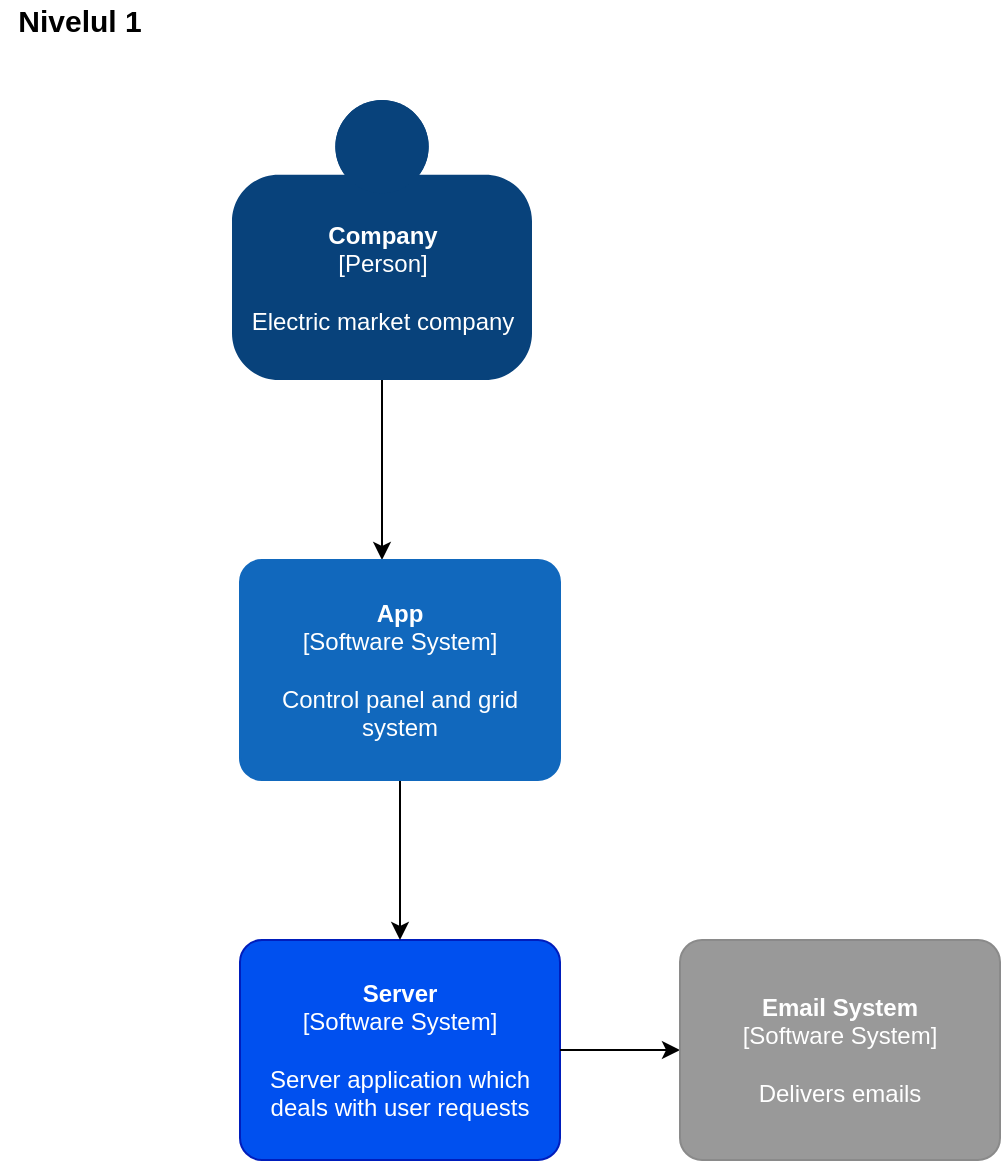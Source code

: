 <mxfile version="14.5.1" type="device"><diagram id="JpYm1OuUXYwhb3JUQeY-" name="Page-1"><mxGraphModel dx="1278" dy="1591" grid="1" gridSize="10" guides="1" tooltips="1" connect="1" arrows="1" fold="1" page="1" pageScale="1" pageWidth="850" pageHeight="1100" math="0" shadow="0"><root><mxCell id="0"/><mxCell id="1" parent="0"/><object placeholders="1" c4Name="Server" c4Type="Software System" c4Description="Server application which deals with user requests" label="&lt;b&gt;%c4Name%&lt;/b&gt;&lt;div&gt;[%c4Type%]&lt;/div&gt;&lt;br&gt;&lt;div&gt;%c4Description%&lt;/div&gt;" id="TX70eqTq5N3OEmbLwh3F-1"><mxCell style="rounded=1;whiteSpace=wrap;html=1;labelBackgroundColor=none;fillColor=#0050ef;fontColor=#ffffff;align=center;arcSize=10;strokeColor=#001DBC;metaEdit=1;metaData={&quot;c4Type&quot;:{&quot;editable&quot;:false}};points=[[0.25,0,0],[0.5,0,0],[0.75,0,0],[1,0.25,0],[1,0.5,0],[1,0.75,0],[0.75,1,0],[0.5,1,0],[0.25,1,0],[0,0.75,0],[0,0.5,0],[0,0.25,0]];" parent="1" vertex="1"><mxGeometry x="130" y="-170" width="160" height="110.0" as="geometry"/></mxCell></object><mxCell id="TX70eqTq5N3OEmbLwh3F-2" style="edgeStyle=orthogonalEdgeStyle;rounded=0;orthogonalLoop=1;jettySize=auto;html=1;entryX=0.5;entryY=0;entryDx=0;entryDy=0;entryPerimeter=0;fontSize=15;" parent="1" source="TX70eqTq5N3OEmbLwh3F-3" edge="1"><mxGeometry relative="1" as="geometry"><mxPoint x="201" y="-360" as="targetPoint"/></mxGeometry></mxCell><object placeholders="1" c4Name="Company" c4Type="Person" c4Description="Electric market company" label="&lt;b&gt;%c4Name%&lt;/b&gt;&lt;div&gt;[%c4Type%]&lt;/div&gt;&lt;br&gt;&lt;div&gt;%c4Description%&lt;/div&gt;" id="TX70eqTq5N3OEmbLwh3F-3"><mxCell style="html=1;dashed=0;whitespace=wrap;fillColor=#08427b;strokeColor=none;fontColor=#ffffff;shape=mxgraph.c4.person;align=center;metaEdit=1;points=[[0.5,0,0],[1,0.5,0],[1,0.75,0],[0.75,1,0],[0.5,1,0],[0.25,1,0],[0,0.75,0],[0,0.5,0]];metaData={&quot;c4Type&quot;:{&quot;editable&quot;:false}};" parent="1" vertex="1"><mxGeometry x="126" y="-590" width="150" height="140" as="geometry"/></mxCell></object><mxCell id="TX70eqTq5N3OEmbLwh3F-4" style="edgeStyle=orthogonalEdgeStyle;rounded=0;orthogonalLoop=1;jettySize=auto;html=1;entryX=0.5;entryY=0;entryDx=0;entryDy=0;entryPerimeter=0;fontSize=15;" parent="1" source="TX70eqTq5N3OEmbLwh3F-5" target="TX70eqTq5N3OEmbLwh3F-1" edge="1"><mxGeometry relative="1" as="geometry"/></mxCell><object placeholders="1" c4Name="App" c4Type="Software System" c4Description="Control panel and grid system" label="&lt;b&gt;%c4Name%&lt;/b&gt;&lt;div&gt;[%c4Type%]&lt;/div&gt;&lt;br&gt;&lt;div&gt;%c4Description%&lt;/div&gt;" id="TX70eqTq5N3OEmbLwh3F-5"><mxCell style="rounded=1;whiteSpace=wrap;html=1;labelBackgroundColor=none;fillColor=#1168BD;fontColor=#ffffff;align=center;arcSize=10;strokeColor=#1168BD;metaEdit=1;metaData={&quot;c4Type&quot;:{&quot;editable&quot;:false}};points=[[0.25,0,0],[0.5,0,0],[0.75,0,0],[1,0.25,0],[1,0.5,0],[1,0.75,0],[0.75,1,0],[0.5,1,0],[0.25,1,0],[0,0.75,0],[0,0.5,0],[0,0.25,0]];" parent="1" vertex="1"><mxGeometry x="130" y="-360" width="160" height="110.0" as="geometry"/></mxCell></object><mxCell id="TX70eqTq5N3OEmbLwh3F-6" value="Nivelul 1" style="text;html=1;strokeColor=none;fillColor=none;align=center;verticalAlign=middle;whiteSpace=wrap;rounded=0;fontSize=15;fontStyle=1" parent="1" vertex="1"><mxGeometry x="10" y="-640" width="80" height="20" as="geometry"/></mxCell><mxCell id="6z8LFJtfz3HYyNxleqZa-4" value="" style="endArrow=classic;html=1;entryX=0;entryY=0.5;entryDx=0;entryDy=0;exitX=1;exitY=0.5;exitDx=0;exitDy=0;exitPerimeter=0;" parent="1" source="TX70eqTq5N3OEmbLwh3F-1" edge="1"><mxGeometry width="50" height="50" relative="1" as="geometry"><mxPoint x="290" y="-65" as="sourcePoint"/><mxPoint x="350" y="-115" as="targetPoint"/></mxGeometry></mxCell><object placeholders="1" c4Name="Email System" c4Type="Software System" c4Description="Delivers emails" label="&lt;b&gt;%c4Name%&lt;/b&gt;&lt;div&gt;[%c4Type%]&lt;/div&gt;&lt;br&gt;&lt;div&gt;%c4Description%&lt;/div&gt;" id="n9DO7W25Nf8GNrePVNPW-1"><mxCell style="rounded=1;whiteSpace=wrap;html=1;labelBackgroundColor=none;fillColor=#999999;fontColor=#ffffff;align=center;arcSize=10;strokeColor=#8A8A8A;metaEdit=1;metaData={&quot;c4Type&quot;:{&quot;editable&quot;:false}};points=[[0.25,0,0],[0.5,0,0],[0.75,0,0],[1,0.25,0],[1,0.5,0],[1,0.75,0],[0.75,1,0],[0.5,1,0],[0.25,1,0],[0,0.75,0],[0,0.5,0],[0,0.25,0]];" vertex="1" parent="1"><mxGeometry x="350" y="-170" width="160" height="110.0" as="geometry"/></mxCell></object></root></mxGraphModel></diagram></mxfile>